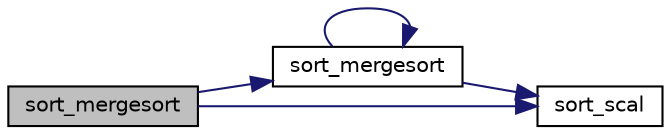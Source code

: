 digraph G
{
  edge [fontname="Helvetica",fontsize="10",labelfontname="Helvetica",labelfontsize="10"];
  node [fontname="Helvetica",fontsize="10",shape=record];
  rankdir="LR";
  Node1 [label="sort_mergesort",height=0.2,width=0.4,color="black", fillcolor="grey75", style="filled" fontcolor="black"];
  Node1 -> Node2 [color="midnightblue",fontsize="10",style="solid"];
  Node2 [label="sort_mergesort",height=0.2,width=0.4,color="black", fillcolor="white", style="filled",URL="$sortowanie_8hh.html#acc216f68e14106ff40811124b2d0d4bb",tooltip="Realizuje sortowanie przez scalanie."];
  Node2 -> Node2 [color="midnightblue",fontsize="10",style="solid"];
  Node2 -> Node3 [color="midnightblue",fontsize="10",style="solid"];
  Node3 [label="sort_scal",height=0.2,width=0.4,color="black", fillcolor="white", style="filled",URL="$sortowanie_8hh.html#aadf7f7b96e83a6d27c2e620f667e9609",tooltip="Realizuje sortowanie przez scalanie."];
  Node1 -> Node3 [color="midnightblue",fontsize="10",style="solid"];
}
